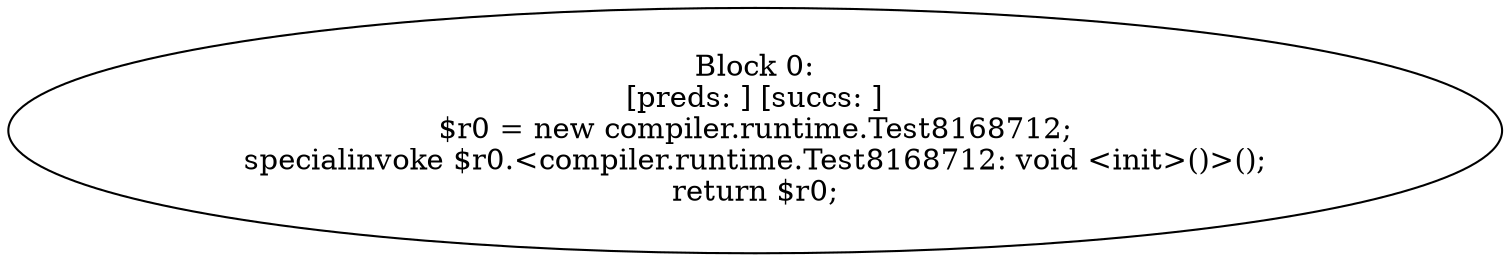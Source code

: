 digraph "unitGraph" {
    "Block 0:
[preds: ] [succs: ]
$r0 = new compiler.runtime.Test8168712;
specialinvoke $r0.<compiler.runtime.Test8168712: void <init>()>();
return $r0;
"
}
